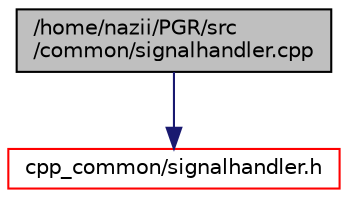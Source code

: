 digraph "/home/nazii/PGR/src/common/signalhandler.cpp"
{
  edge [fontname="Helvetica",fontsize="10",labelfontname="Helvetica",labelfontsize="10"];
  node [fontname="Helvetica",fontsize="10",shape=record];
  Node0 [label="/home/nazii/PGR/src\l/common/signalhandler.cpp",height=0.2,width=0.4,color="black", fillcolor="grey75", style="filled", fontcolor="black"];
  Node0 -> Node1 [color="midnightblue",fontsize="10",style="solid",fontname="Helvetica"];
  Node1 [label="cpp_common/signalhandler.h",height=0.2,width=0.4,color="red", fillcolor="white", style="filled",URL="$signalhandler_8h.html"];
}

